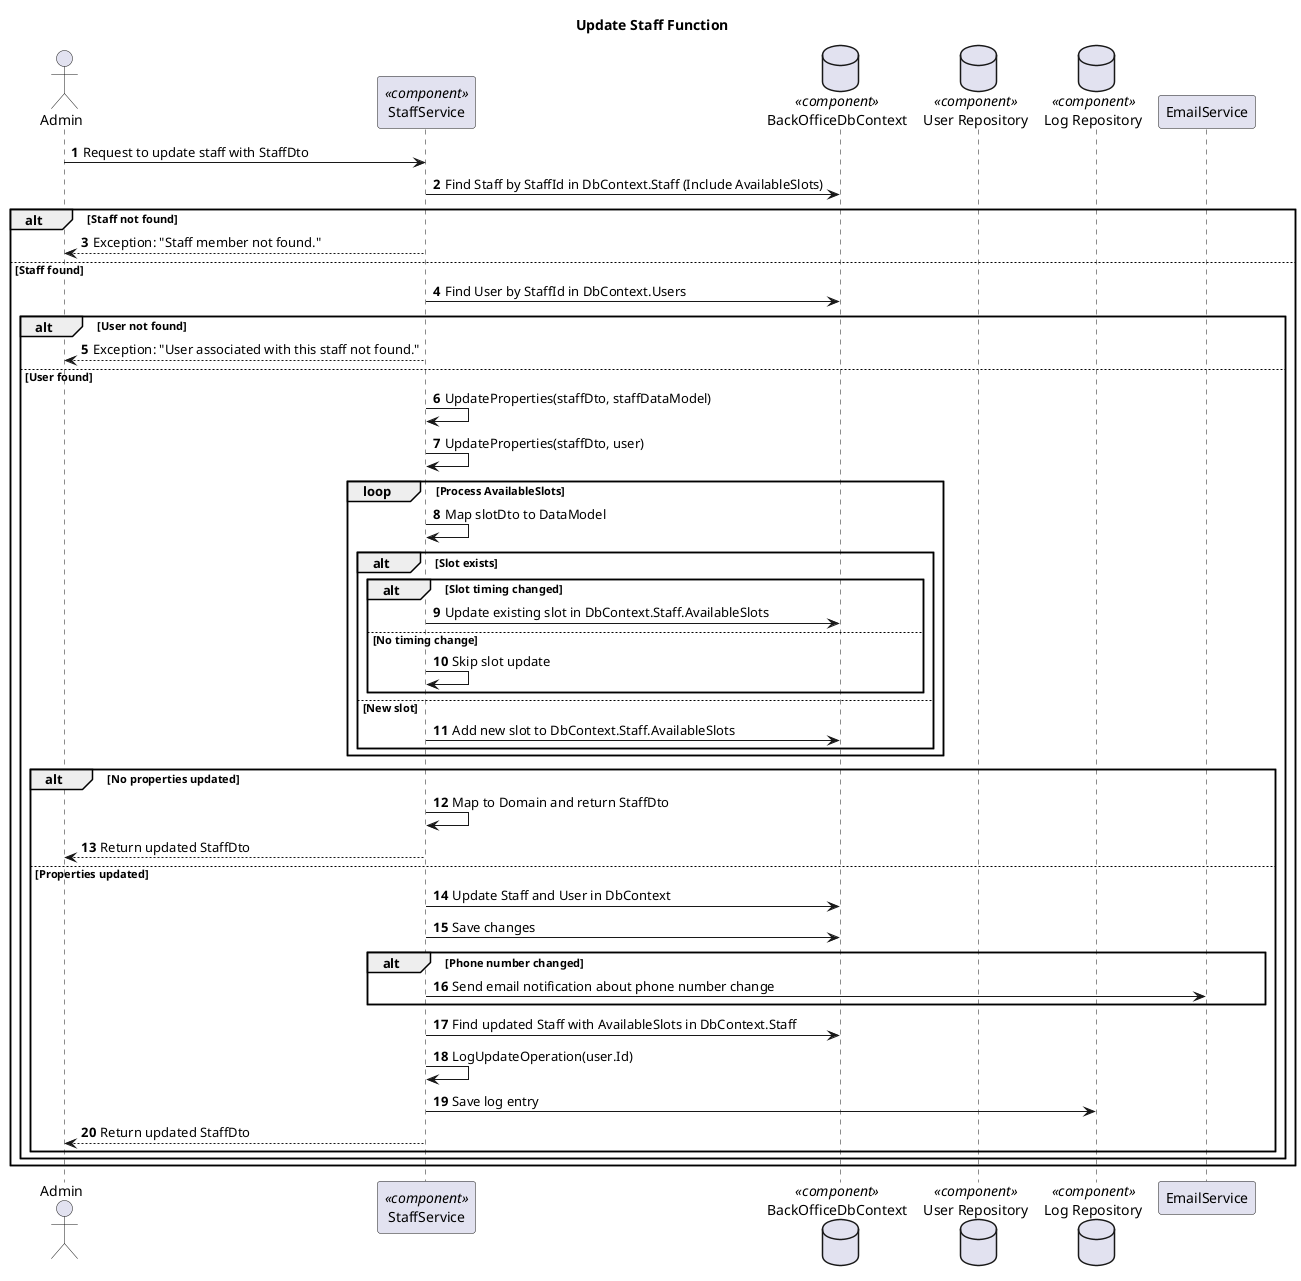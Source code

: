@startuml
autonumber
skinparam packageStyle rect

title Update Staff Function

actor "Admin" as Admin
participant "StaffService" as Service <<component>>
database "BackOfficeDbContext" as DbContext <<component>>
database "User Repository" as UserRepo <<component>>
database "Log Repository" as LogRepo <<component>>

Admin -> Service : Request to update staff with StaffDto

Service -> DbContext : Find Staff by StaffId in DbContext.Staff (Include AvailableSlots)

alt Staff not found
    Admin <-- Service : Exception: "Staff member not found."
else Staff found
    Service -> DbContext : Find User by StaffId in DbContext.Users

    alt User not found
        Admin <-- Service : Exception: "User associated with this staff not found."
    else User found
        Service -> Service : UpdateProperties(staffDto, staffDataModel)
        Service -> Service : UpdateProperties(staffDto, user)

        loop Process AvailableSlots
            Service -> Service : Map slotDto to DataModel
            alt Slot exists
                alt Slot timing changed
                    Service -> DbContext : Update existing slot in DbContext.Staff.AvailableSlots
                else No timing change
                    Service -> Service : Skip slot update
                end
            else New slot
                Service -> DbContext : Add new slot to DbContext.Staff.AvailableSlots
            end
        end

        alt No properties updated
            Service -> Service : Map to Domain and return StaffDto
            Admin <-- Service : Return updated StaffDto
        else Properties updated
            Service -> DbContext : Update Staff and User in DbContext
            Service -> DbContext : Save changes

            alt Phone number changed
                Service -> EmailService : Send email notification about phone number change
            end

            Service -> DbContext : Find updated Staff with AvailableSlots in DbContext.Staff

            Service -> Service : LogUpdateOperation(user.Id)

            Service -> LogRepo : Save log entry

            Admin <-- Service : Return updated StaffDto
        end
    end
end
@enduml